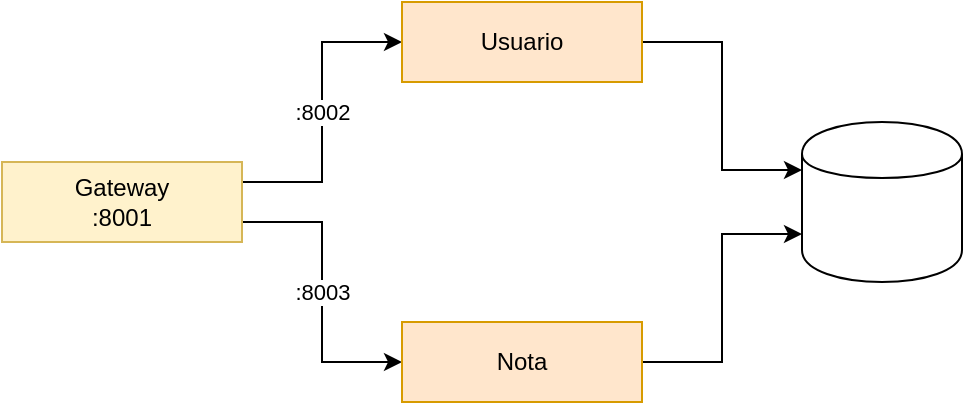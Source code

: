 <mxfile version="12.6.5" type="device"><diagram id="gsilfSdQ-bEsJ70ICyrI" name="Page-1"><mxGraphModel dx="1086" dy="806" grid="1" gridSize="10" guides="1" tooltips="1" connect="1" arrows="1" fold="1" page="1" pageScale="1" pageWidth="1169" pageHeight="827" math="0" shadow="0"><root><mxCell id="0"/><mxCell id="1" parent="0"/><mxCell id="n0-uo3WRlFlSoMJb_3RO-3" value=":8002" style="edgeStyle=orthogonalEdgeStyle;rounded=0;orthogonalLoop=1;jettySize=auto;html=1;exitX=1;exitY=0.25;exitDx=0;exitDy=0;" edge="1" parent="1" source="n0-uo3WRlFlSoMJb_3RO-1" target="n0-uo3WRlFlSoMJb_3RO-2"><mxGeometry relative="1" as="geometry"><Array as="points"><mxPoint x="360" y="210"/><mxPoint x="360" y="140"/></Array></mxGeometry></mxCell><mxCell id="n0-uo3WRlFlSoMJb_3RO-5" value=":8003" style="edgeStyle=orthogonalEdgeStyle;rounded=0;orthogonalLoop=1;jettySize=auto;html=1;exitX=1;exitY=0.75;exitDx=0;exitDy=0;entryX=0;entryY=0.5;entryDx=0;entryDy=0;" edge="1" parent="1" source="n0-uo3WRlFlSoMJb_3RO-1" target="n0-uo3WRlFlSoMJb_3RO-4"><mxGeometry relative="1" as="geometry"/></mxCell><mxCell id="n0-uo3WRlFlSoMJb_3RO-1" value="Gateway&lt;br&gt;:8001" style="rounded=0;whiteSpace=wrap;html=1;fillColor=#fff2cc;strokeColor=#d6b656;" vertex="1" parent="1"><mxGeometry x="200" y="200" width="120" height="40" as="geometry"/></mxCell><mxCell id="n0-uo3WRlFlSoMJb_3RO-7" style="edgeStyle=orthogonalEdgeStyle;rounded=0;orthogonalLoop=1;jettySize=auto;html=1;exitX=1;exitY=0.5;exitDx=0;exitDy=0;entryX=0;entryY=0.3;entryDx=0;entryDy=0;" edge="1" parent="1" source="n0-uo3WRlFlSoMJb_3RO-2" target="n0-uo3WRlFlSoMJb_3RO-6"><mxGeometry relative="1" as="geometry"/></mxCell><mxCell id="n0-uo3WRlFlSoMJb_3RO-2" value="Usuario" style="rounded=0;whiteSpace=wrap;html=1;fillColor=#ffe6cc;strokeColor=#d79b00;" vertex="1" parent="1"><mxGeometry x="400" y="120" width="120" height="40" as="geometry"/></mxCell><mxCell id="n0-uo3WRlFlSoMJb_3RO-8" style="edgeStyle=orthogonalEdgeStyle;rounded=0;orthogonalLoop=1;jettySize=auto;html=1;exitX=1;exitY=0.5;exitDx=0;exitDy=0;entryX=0;entryY=0.7;entryDx=0;entryDy=0;" edge="1" parent="1" source="n0-uo3WRlFlSoMJb_3RO-4" target="n0-uo3WRlFlSoMJb_3RO-6"><mxGeometry relative="1" as="geometry"/></mxCell><mxCell id="n0-uo3WRlFlSoMJb_3RO-4" value="Nota" style="rounded=0;whiteSpace=wrap;html=1;fillColor=#ffe6cc;strokeColor=#d79b00;" vertex="1" parent="1"><mxGeometry x="400" y="280" width="120" height="40" as="geometry"/></mxCell><mxCell id="n0-uo3WRlFlSoMJb_3RO-6" value="" style="shape=cylinder;whiteSpace=wrap;html=1;boundedLbl=1;backgroundOutline=1;" vertex="1" parent="1"><mxGeometry x="600" y="180" width="80" height="80" as="geometry"/></mxCell></root></mxGraphModel></diagram></mxfile>